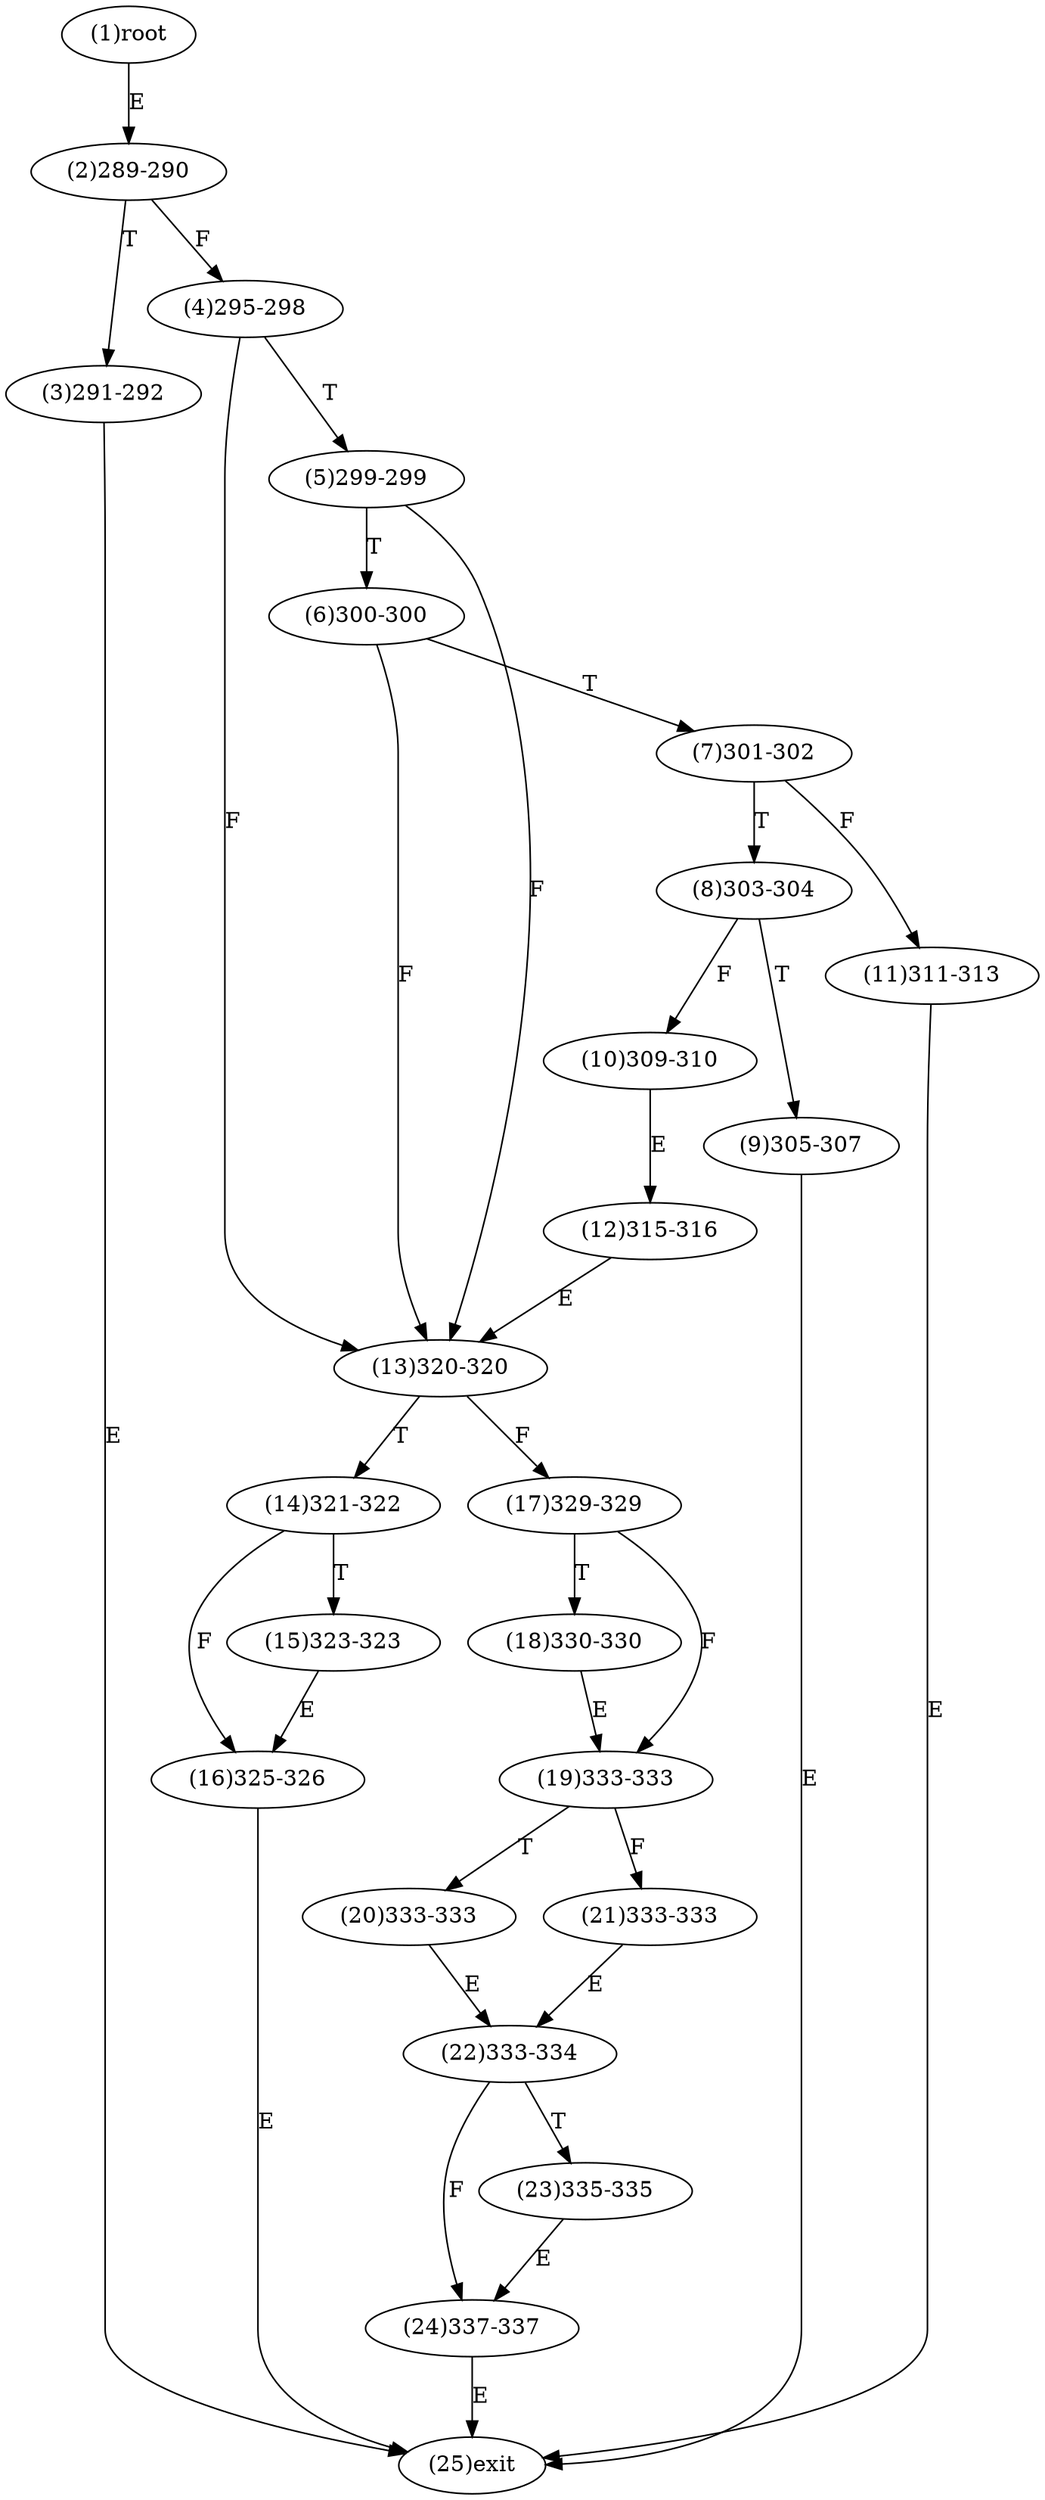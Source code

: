 digraph "" { 
1[ label="(1)root"];
2[ label="(2)289-290"];
3[ label="(3)291-292"];
4[ label="(4)295-298"];
5[ label="(5)299-299"];
6[ label="(6)300-300"];
7[ label="(7)301-302"];
8[ label="(8)303-304"];
9[ label="(9)305-307"];
10[ label="(10)309-310"];
11[ label="(11)311-313"];
12[ label="(12)315-316"];
13[ label="(13)320-320"];
14[ label="(14)321-322"];
15[ label="(15)323-323"];
17[ label="(17)329-329"];
16[ label="(16)325-326"];
19[ label="(19)333-333"];
18[ label="(18)330-330"];
21[ label="(21)333-333"];
20[ label="(20)333-333"];
23[ label="(23)335-335"];
22[ label="(22)333-334"];
25[ label="(25)exit"];
24[ label="(24)337-337"];
1->2[ label="E"];
2->4[ label="F"];
2->3[ label="T"];
3->25[ label="E"];
4->13[ label="F"];
4->5[ label="T"];
5->13[ label="F"];
5->6[ label="T"];
6->13[ label="F"];
6->7[ label="T"];
7->11[ label="F"];
7->8[ label="T"];
8->10[ label="F"];
8->9[ label="T"];
9->25[ label="E"];
10->12[ label="E"];
11->25[ label="E"];
12->13[ label="E"];
13->17[ label="F"];
13->14[ label="T"];
14->16[ label="F"];
14->15[ label="T"];
15->16[ label="E"];
16->25[ label="E"];
17->19[ label="F"];
17->18[ label="T"];
18->19[ label="E"];
19->21[ label="F"];
19->20[ label="T"];
20->22[ label="E"];
21->22[ label="E"];
22->24[ label="F"];
22->23[ label="T"];
23->24[ label="E"];
24->25[ label="E"];
}